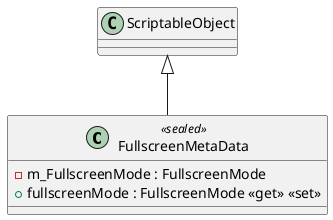 @startuml
class FullscreenMetaData <<sealed>> {
    - m_FullscreenMode : FullscreenMode
    + fullscreenMode : FullscreenMode <<get>> <<set>>
}
ScriptableObject <|-- FullscreenMetaData
@enduml
